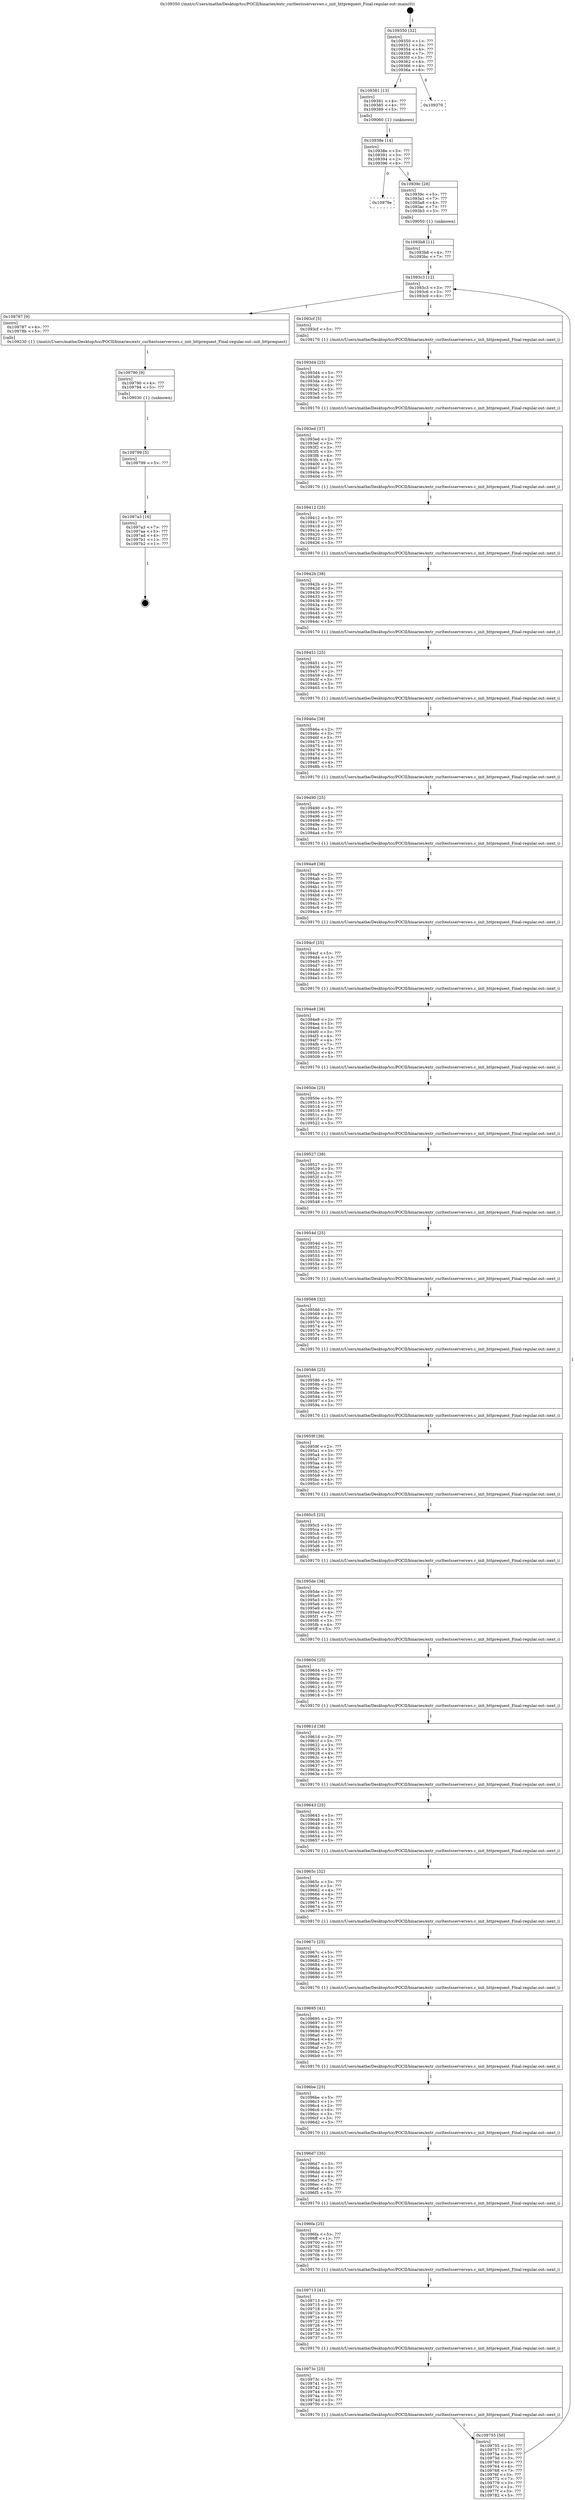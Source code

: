 digraph "0x109350" {
  label = "0x109350 (/mnt/c/Users/mathe/Desktop/tcc/POCII/binaries/extr_curltestsserversws.c_init_httprequest_Final-regular.out::main(0))"
  labelloc = "t"
  node[shape=record]

  Entry [label="",width=0.3,height=0.3,shape=circle,fillcolor=black,style=filled]
  "0x109350" [label="{
     0x109350 [32]\l
     | [instrs]\l
     &nbsp;&nbsp;0x109350 \<+1\>: ???\l
     &nbsp;&nbsp;0x109351 \<+3\>: ???\l
     &nbsp;&nbsp;0x109354 \<+4\>: ???\l
     &nbsp;&nbsp;0x109358 \<+7\>: ???\l
     &nbsp;&nbsp;0x10935f \<+3\>: ???\l
     &nbsp;&nbsp;0x109362 \<+4\>: ???\l
     &nbsp;&nbsp;0x109366 \<+4\>: ???\l
     &nbsp;&nbsp;0x10936a \<+6\>: ???\l
  }"]
  "0x109381" [label="{
     0x109381 [13]\l
     | [instrs]\l
     &nbsp;&nbsp;0x109381 \<+4\>: ???\l
     &nbsp;&nbsp;0x109385 \<+4\>: ???\l
     &nbsp;&nbsp;0x109389 \<+5\>: ???\l
     | [calls]\l
     &nbsp;&nbsp;0x109060 \{1\} (unknown)\l
  }"]
  "0x109370" [label="{
     0x109370\l
  }", style=dashed]
  "0x10938e" [label="{
     0x10938e [14]\l
     | [instrs]\l
     &nbsp;&nbsp;0x10938e \<+3\>: ???\l
     &nbsp;&nbsp;0x109391 \<+3\>: ???\l
     &nbsp;&nbsp;0x109394 \<+2\>: ???\l
     &nbsp;&nbsp;0x109396 \<+6\>: ???\l
  }"]
  "0x10979e" [label="{
     0x10979e\l
  }", style=dashed]
  "0x10939c" [label="{
     0x10939c [28]\l
     | [instrs]\l
     &nbsp;&nbsp;0x10939c \<+5\>: ???\l
     &nbsp;&nbsp;0x1093a1 \<+7\>: ???\l
     &nbsp;&nbsp;0x1093a8 \<+4\>: ???\l
     &nbsp;&nbsp;0x1093ac \<+7\>: ???\l
     &nbsp;&nbsp;0x1093b3 \<+5\>: ???\l
     | [calls]\l
     &nbsp;&nbsp;0x109050 \{1\} (unknown)\l
  }"]
  Exit [label="",width=0.3,height=0.3,shape=circle,fillcolor=black,style=filled,peripheries=2]
  "0x1093c3" [label="{
     0x1093c3 [12]\l
     | [instrs]\l
     &nbsp;&nbsp;0x1093c3 \<+3\>: ???\l
     &nbsp;&nbsp;0x1093c6 \<+3\>: ???\l
     &nbsp;&nbsp;0x1093c9 \<+6\>: ???\l
  }"]
  "0x109787" [label="{
     0x109787 [9]\l
     | [instrs]\l
     &nbsp;&nbsp;0x109787 \<+4\>: ???\l
     &nbsp;&nbsp;0x10978b \<+5\>: ???\l
     | [calls]\l
     &nbsp;&nbsp;0x109230 \{1\} (/mnt/c/Users/mathe/Desktop/tcc/POCII/binaries/extr_curltestsserversws.c_init_httprequest_Final-regular.out::init_httprequest)\l
  }"]
  "0x1093cf" [label="{
     0x1093cf [5]\l
     | [instrs]\l
     &nbsp;&nbsp;0x1093cf \<+5\>: ???\l
     | [calls]\l
     &nbsp;&nbsp;0x109170 \{1\} (/mnt/c/Users/mathe/Desktop/tcc/POCII/binaries/extr_curltestsserversws.c_init_httprequest_Final-regular.out::next_i)\l
  }"]
  "0x1093d4" [label="{
     0x1093d4 [25]\l
     | [instrs]\l
     &nbsp;&nbsp;0x1093d4 \<+5\>: ???\l
     &nbsp;&nbsp;0x1093d9 \<+1\>: ???\l
     &nbsp;&nbsp;0x1093da \<+2\>: ???\l
     &nbsp;&nbsp;0x1093dc \<+6\>: ???\l
     &nbsp;&nbsp;0x1093e2 \<+3\>: ???\l
     &nbsp;&nbsp;0x1093e5 \<+3\>: ???\l
     &nbsp;&nbsp;0x1093e8 \<+5\>: ???\l
     | [calls]\l
     &nbsp;&nbsp;0x109170 \{1\} (/mnt/c/Users/mathe/Desktop/tcc/POCII/binaries/extr_curltestsserversws.c_init_httprequest_Final-regular.out::next_i)\l
  }"]
  "0x1093ed" [label="{
     0x1093ed [37]\l
     | [instrs]\l
     &nbsp;&nbsp;0x1093ed \<+2\>: ???\l
     &nbsp;&nbsp;0x1093ef \<+3\>: ???\l
     &nbsp;&nbsp;0x1093f2 \<+3\>: ???\l
     &nbsp;&nbsp;0x1093f5 \<+3\>: ???\l
     &nbsp;&nbsp;0x1093f8 \<+4\>: ???\l
     &nbsp;&nbsp;0x1093fc \<+4\>: ???\l
     &nbsp;&nbsp;0x109400 \<+7\>: ???\l
     &nbsp;&nbsp;0x109407 \<+3\>: ???\l
     &nbsp;&nbsp;0x10940a \<+3\>: ???\l
     &nbsp;&nbsp;0x10940d \<+5\>: ???\l
     | [calls]\l
     &nbsp;&nbsp;0x109170 \{1\} (/mnt/c/Users/mathe/Desktop/tcc/POCII/binaries/extr_curltestsserversws.c_init_httprequest_Final-regular.out::next_i)\l
  }"]
  "0x109412" [label="{
     0x109412 [25]\l
     | [instrs]\l
     &nbsp;&nbsp;0x109412 \<+5\>: ???\l
     &nbsp;&nbsp;0x109417 \<+1\>: ???\l
     &nbsp;&nbsp;0x109418 \<+2\>: ???\l
     &nbsp;&nbsp;0x10941a \<+6\>: ???\l
     &nbsp;&nbsp;0x109420 \<+3\>: ???\l
     &nbsp;&nbsp;0x109423 \<+3\>: ???\l
     &nbsp;&nbsp;0x109426 \<+5\>: ???\l
     | [calls]\l
     &nbsp;&nbsp;0x109170 \{1\} (/mnt/c/Users/mathe/Desktop/tcc/POCII/binaries/extr_curltestsserversws.c_init_httprequest_Final-regular.out::next_i)\l
  }"]
  "0x10942b" [label="{
     0x10942b [38]\l
     | [instrs]\l
     &nbsp;&nbsp;0x10942b \<+2\>: ???\l
     &nbsp;&nbsp;0x10942d \<+3\>: ???\l
     &nbsp;&nbsp;0x109430 \<+3\>: ???\l
     &nbsp;&nbsp;0x109433 \<+3\>: ???\l
     &nbsp;&nbsp;0x109436 \<+4\>: ???\l
     &nbsp;&nbsp;0x10943a \<+4\>: ???\l
     &nbsp;&nbsp;0x10943e \<+7\>: ???\l
     &nbsp;&nbsp;0x109445 \<+3\>: ???\l
     &nbsp;&nbsp;0x109448 \<+4\>: ???\l
     &nbsp;&nbsp;0x10944c \<+5\>: ???\l
     | [calls]\l
     &nbsp;&nbsp;0x109170 \{1\} (/mnt/c/Users/mathe/Desktop/tcc/POCII/binaries/extr_curltestsserversws.c_init_httprequest_Final-regular.out::next_i)\l
  }"]
  "0x109451" [label="{
     0x109451 [25]\l
     | [instrs]\l
     &nbsp;&nbsp;0x109451 \<+5\>: ???\l
     &nbsp;&nbsp;0x109456 \<+1\>: ???\l
     &nbsp;&nbsp;0x109457 \<+2\>: ???\l
     &nbsp;&nbsp;0x109459 \<+6\>: ???\l
     &nbsp;&nbsp;0x10945f \<+3\>: ???\l
     &nbsp;&nbsp;0x109462 \<+3\>: ???\l
     &nbsp;&nbsp;0x109465 \<+5\>: ???\l
     | [calls]\l
     &nbsp;&nbsp;0x109170 \{1\} (/mnt/c/Users/mathe/Desktop/tcc/POCII/binaries/extr_curltestsserversws.c_init_httprequest_Final-regular.out::next_i)\l
  }"]
  "0x10946a" [label="{
     0x10946a [38]\l
     | [instrs]\l
     &nbsp;&nbsp;0x10946a \<+2\>: ???\l
     &nbsp;&nbsp;0x10946c \<+3\>: ???\l
     &nbsp;&nbsp;0x10946f \<+3\>: ???\l
     &nbsp;&nbsp;0x109472 \<+3\>: ???\l
     &nbsp;&nbsp;0x109475 \<+4\>: ???\l
     &nbsp;&nbsp;0x109479 \<+4\>: ???\l
     &nbsp;&nbsp;0x10947d \<+7\>: ???\l
     &nbsp;&nbsp;0x109484 \<+3\>: ???\l
     &nbsp;&nbsp;0x109487 \<+4\>: ???\l
     &nbsp;&nbsp;0x10948b \<+5\>: ???\l
     | [calls]\l
     &nbsp;&nbsp;0x109170 \{1\} (/mnt/c/Users/mathe/Desktop/tcc/POCII/binaries/extr_curltestsserversws.c_init_httprequest_Final-regular.out::next_i)\l
  }"]
  "0x109490" [label="{
     0x109490 [25]\l
     | [instrs]\l
     &nbsp;&nbsp;0x109490 \<+5\>: ???\l
     &nbsp;&nbsp;0x109495 \<+1\>: ???\l
     &nbsp;&nbsp;0x109496 \<+2\>: ???\l
     &nbsp;&nbsp;0x109498 \<+6\>: ???\l
     &nbsp;&nbsp;0x10949e \<+3\>: ???\l
     &nbsp;&nbsp;0x1094a1 \<+3\>: ???\l
     &nbsp;&nbsp;0x1094a4 \<+5\>: ???\l
     | [calls]\l
     &nbsp;&nbsp;0x109170 \{1\} (/mnt/c/Users/mathe/Desktop/tcc/POCII/binaries/extr_curltestsserversws.c_init_httprequest_Final-regular.out::next_i)\l
  }"]
  "0x1094a9" [label="{
     0x1094a9 [38]\l
     | [instrs]\l
     &nbsp;&nbsp;0x1094a9 \<+2\>: ???\l
     &nbsp;&nbsp;0x1094ab \<+3\>: ???\l
     &nbsp;&nbsp;0x1094ae \<+3\>: ???\l
     &nbsp;&nbsp;0x1094b1 \<+3\>: ???\l
     &nbsp;&nbsp;0x1094b4 \<+4\>: ???\l
     &nbsp;&nbsp;0x1094b8 \<+4\>: ???\l
     &nbsp;&nbsp;0x1094bc \<+7\>: ???\l
     &nbsp;&nbsp;0x1094c3 \<+3\>: ???\l
     &nbsp;&nbsp;0x1094c6 \<+4\>: ???\l
     &nbsp;&nbsp;0x1094ca \<+5\>: ???\l
     | [calls]\l
     &nbsp;&nbsp;0x109170 \{1\} (/mnt/c/Users/mathe/Desktop/tcc/POCII/binaries/extr_curltestsserversws.c_init_httprequest_Final-regular.out::next_i)\l
  }"]
  "0x1094cf" [label="{
     0x1094cf [25]\l
     | [instrs]\l
     &nbsp;&nbsp;0x1094cf \<+5\>: ???\l
     &nbsp;&nbsp;0x1094d4 \<+1\>: ???\l
     &nbsp;&nbsp;0x1094d5 \<+2\>: ???\l
     &nbsp;&nbsp;0x1094d7 \<+6\>: ???\l
     &nbsp;&nbsp;0x1094dd \<+3\>: ???\l
     &nbsp;&nbsp;0x1094e0 \<+3\>: ???\l
     &nbsp;&nbsp;0x1094e3 \<+5\>: ???\l
     | [calls]\l
     &nbsp;&nbsp;0x109170 \{1\} (/mnt/c/Users/mathe/Desktop/tcc/POCII/binaries/extr_curltestsserversws.c_init_httprequest_Final-regular.out::next_i)\l
  }"]
  "0x1094e8" [label="{
     0x1094e8 [38]\l
     | [instrs]\l
     &nbsp;&nbsp;0x1094e8 \<+2\>: ???\l
     &nbsp;&nbsp;0x1094ea \<+3\>: ???\l
     &nbsp;&nbsp;0x1094ed \<+3\>: ???\l
     &nbsp;&nbsp;0x1094f0 \<+3\>: ???\l
     &nbsp;&nbsp;0x1094f3 \<+4\>: ???\l
     &nbsp;&nbsp;0x1094f7 \<+4\>: ???\l
     &nbsp;&nbsp;0x1094fb \<+7\>: ???\l
     &nbsp;&nbsp;0x109502 \<+3\>: ???\l
     &nbsp;&nbsp;0x109505 \<+4\>: ???\l
     &nbsp;&nbsp;0x109509 \<+5\>: ???\l
     | [calls]\l
     &nbsp;&nbsp;0x109170 \{1\} (/mnt/c/Users/mathe/Desktop/tcc/POCII/binaries/extr_curltestsserversws.c_init_httprequest_Final-regular.out::next_i)\l
  }"]
  "0x10950e" [label="{
     0x10950e [25]\l
     | [instrs]\l
     &nbsp;&nbsp;0x10950e \<+5\>: ???\l
     &nbsp;&nbsp;0x109513 \<+1\>: ???\l
     &nbsp;&nbsp;0x109514 \<+2\>: ???\l
     &nbsp;&nbsp;0x109516 \<+6\>: ???\l
     &nbsp;&nbsp;0x10951c \<+3\>: ???\l
     &nbsp;&nbsp;0x10951f \<+3\>: ???\l
     &nbsp;&nbsp;0x109522 \<+5\>: ???\l
     | [calls]\l
     &nbsp;&nbsp;0x109170 \{1\} (/mnt/c/Users/mathe/Desktop/tcc/POCII/binaries/extr_curltestsserversws.c_init_httprequest_Final-regular.out::next_i)\l
  }"]
  "0x109527" [label="{
     0x109527 [38]\l
     | [instrs]\l
     &nbsp;&nbsp;0x109527 \<+2\>: ???\l
     &nbsp;&nbsp;0x109529 \<+3\>: ???\l
     &nbsp;&nbsp;0x10952c \<+3\>: ???\l
     &nbsp;&nbsp;0x10952f \<+3\>: ???\l
     &nbsp;&nbsp;0x109532 \<+4\>: ???\l
     &nbsp;&nbsp;0x109536 \<+4\>: ???\l
     &nbsp;&nbsp;0x10953a \<+7\>: ???\l
     &nbsp;&nbsp;0x109541 \<+3\>: ???\l
     &nbsp;&nbsp;0x109544 \<+4\>: ???\l
     &nbsp;&nbsp;0x109548 \<+5\>: ???\l
     | [calls]\l
     &nbsp;&nbsp;0x109170 \{1\} (/mnt/c/Users/mathe/Desktop/tcc/POCII/binaries/extr_curltestsserversws.c_init_httprequest_Final-regular.out::next_i)\l
  }"]
  "0x10954d" [label="{
     0x10954d [25]\l
     | [instrs]\l
     &nbsp;&nbsp;0x10954d \<+5\>: ???\l
     &nbsp;&nbsp;0x109552 \<+1\>: ???\l
     &nbsp;&nbsp;0x109553 \<+2\>: ???\l
     &nbsp;&nbsp;0x109555 \<+6\>: ???\l
     &nbsp;&nbsp;0x10955b \<+3\>: ???\l
     &nbsp;&nbsp;0x10955e \<+3\>: ???\l
     &nbsp;&nbsp;0x109561 \<+5\>: ???\l
     | [calls]\l
     &nbsp;&nbsp;0x109170 \{1\} (/mnt/c/Users/mathe/Desktop/tcc/POCII/binaries/extr_curltestsserversws.c_init_httprequest_Final-regular.out::next_i)\l
  }"]
  "0x109566" [label="{
     0x109566 [32]\l
     | [instrs]\l
     &nbsp;&nbsp;0x109566 \<+3\>: ???\l
     &nbsp;&nbsp;0x109569 \<+3\>: ???\l
     &nbsp;&nbsp;0x10956c \<+4\>: ???\l
     &nbsp;&nbsp;0x109570 \<+4\>: ???\l
     &nbsp;&nbsp;0x109574 \<+7\>: ???\l
     &nbsp;&nbsp;0x10957b \<+3\>: ???\l
     &nbsp;&nbsp;0x10957e \<+3\>: ???\l
     &nbsp;&nbsp;0x109581 \<+5\>: ???\l
     | [calls]\l
     &nbsp;&nbsp;0x109170 \{1\} (/mnt/c/Users/mathe/Desktop/tcc/POCII/binaries/extr_curltestsserversws.c_init_httprequest_Final-regular.out::next_i)\l
  }"]
  "0x109586" [label="{
     0x109586 [25]\l
     | [instrs]\l
     &nbsp;&nbsp;0x109586 \<+5\>: ???\l
     &nbsp;&nbsp;0x10958b \<+1\>: ???\l
     &nbsp;&nbsp;0x10958c \<+2\>: ???\l
     &nbsp;&nbsp;0x10958e \<+6\>: ???\l
     &nbsp;&nbsp;0x109594 \<+3\>: ???\l
     &nbsp;&nbsp;0x109597 \<+3\>: ???\l
     &nbsp;&nbsp;0x10959a \<+5\>: ???\l
     | [calls]\l
     &nbsp;&nbsp;0x109170 \{1\} (/mnt/c/Users/mathe/Desktop/tcc/POCII/binaries/extr_curltestsserversws.c_init_httprequest_Final-regular.out::next_i)\l
  }"]
  "0x10959f" [label="{
     0x10959f [38]\l
     | [instrs]\l
     &nbsp;&nbsp;0x10959f \<+2\>: ???\l
     &nbsp;&nbsp;0x1095a1 \<+3\>: ???\l
     &nbsp;&nbsp;0x1095a4 \<+3\>: ???\l
     &nbsp;&nbsp;0x1095a7 \<+3\>: ???\l
     &nbsp;&nbsp;0x1095aa \<+4\>: ???\l
     &nbsp;&nbsp;0x1095ae \<+4\>: ???\l
     &nbsp;&nbsp;0x1095b2 \<+7\>: ???\l
     &nbsp;&nbsp;0x1095b9 \<+3\>: ???\l
     &nbsp;&nbsp;0x1095bc \<+4\>: ???\l
     &nbsp;&nbsp;0x1095c0 \<+5\>: ???\l
     | [calls]\l
     &nbsp;&nbsp;0x109170 \{1\} (/mnt/c/Users/mathe/Desktop/tcc/POCII/binaries/extr_curltestsserversws.c_init_httprequest_Final-regular.out::next_i)\l
  }"]
  "0x1095c5" [label="{
     0x1095c5 [25]\l
     | [instrs]\l
     &nbsp;&nbsp;0x1095c5 \<+5\>: ???\l
     &nbsp;&nbsp;0x1095ca \<+1\>: ???\l
     &nbsp;&nbsp;0x1095cb \<+2\>: ???\l
     &nbsp;&nbsp;0x1095cd \<+6\>: ???\l
     &nbsp;&nbsp;0x1095d3 \<+3\>: ???\l
     &nbsp;&nbsp;0x1095d6 \<+3\>: ???\l
     &nbsp;&nbsp;0x1095d9 \<+5\>: ???\l
     | [calls]\l
     &nbsp;&nbsp;0x109170 \{1\} (/mnt/c/Users/mathe/Desktop/tcc/POCII/binaries/extr_curltestsserversws.c_init_httprequest_Final-regular.out::next_i)\l
  }"]
  "0x1095de" [label="{
     0x1095de [38]\l
     | [instrs]\l
     &nbsp;&nbsp;0x1095de \<+2\>: ???\l
     &nbsp;&nbsp;0x1095e0 \<+3\>: ???\l
     &nbsp;&nbsp;0x1095e3 \<+3\>: ???\l
     &nbsp;&nbsp;0x1095e6 \<+3\>: ???\l
     &nbsp;&nbsp;0x1095e9 \<+4\>: ???\l
     &nbsp;&nbsp;0x1095ed \<+4\>: ???\l
     &nbsp;&nbsp;0x1095f1 \<+7\>: ???\l
     &nbsp;&nbsp;0x1095f8 \<+3\>: ???\l
     &nbsp;&nbsp;0x1095fb \<+4\>: ???\l
     &nbsp;&nbsp;0x1095ff \<+5\>: ???\l
     | [calls]\l
     &nbsp;&nbsp;0x109170 \{1\} (/mnt/c/Users/mathe/Desktop/tcc/POCII/binaries/extr_curltestsserversws.c_init_httprequest_Final-regular.out::next_i)\l
  }"]
  "0x109604" [label="{
     0x109604 [25]\l
     | [instrs]\l
     &nbsp;&nbsp;0x109604 \<+5\>: ???\l
     &nbsp;&nbsp;0x109609 \<+1\>: ???\l
     &nbsp;&nbsp;0x10960a \<+2\>: ???\l
     &nbsp;&nbsp;0x10960c \<+6\>: ???\l
     &nbsp;&nbsp;0x109612 \<+3\>: ???\l
     &nbsp;&nbsp;0x109615 \<+3\>: ???\l
     &nbsp;&nbsp;0x109618 \<+5\>: ???\l
     | [calls]\l
     &nbsp;&nbsp;0x109170 \{1\} (/mnt/c/Users/mathe/Desktop/tcc/POCII/binaries/extr_curltestsserversws.c_init_httprequest_Final-regular.out::next_i)\l
  }"]
  "0x10961d" [label="{
     0x10961d [38]\l
     | [instrs]\l
     &nbsp;&nbsp;0x10961d \<+2\>: ???\l
     &nbsp;&nbsp;0x10961f \<+3\>: ???\l
     &nbsp;&nbsp;0x109622 \<+3\>: ???\l
     &nbsp;&nbsp;0x109625 \<+3\>: ???\l
     &nbsp;&nbsp;0x109628 \<+4\>: ???\l
     &nbsp;&nbsp;0x10962c \<+4\>: ???\l
     &nbsp;&nbsp;0x109630 \<+7\>: ???\l
     &nbsp;&nbsp;0x109637 \<+3\>: ???\l
     &nbsp;&nbsp;0x10963a \<+4\>: ???\l
     &nbsp;&nbsp;0x10963e \<+5\>: ???\l
     | [calls]\l
     &nbsp;&nbsp;0x109170 \{1\} (/mnt/c/Users/mathe/Desktop/tcc/POCII/binaries/extr_curltestsserversws.c_init_httprequest_Final-regular.out::next_i)\l
  }"]
  "0x109643" [label="{
     0x109643 [25]\l
     | [instrs]\l
     &nbsp;&nbsp;0x109643 \<+5\>: ???\l
     &nbsp;&nbsp;0x109648 \<+1\>: ???\l
     &nbsp;&nbsp;0x109649 \<+2\>: ???\l
     &nbsp;&nbsp;0x10964b \<+6\>: ???\l
     &nbsp;&nbsp;0x109651 \<+3\>: ???\l
     &nbsp;&nbsp;0x109654 \<+3\>: ???\l
     &nbsp;&nbsp;0x109657 \<+5\>: ???\l
     | [calls]\l
     &nbsp;&nbsp;0x109170 \{1\} (/mnt/c/Users/mathe/Desktop/tcc/POCII/binaries/extr_curltestsserversws.c_init_httprequest_Final-regular.out::next_i)\l
  }"]
  "0x10965c" [label="{
     0x10965c [32]\l
     | [instrs]\l
     &nbsp;&nbsp;0x10965c \<+3\>: ???\l
     &nbsp;&nbsp;0x10965f \<+3\>: ???\l
     &nbsp;&nbsp;0x109662 \<+4\>: ???\l
     &nbsp;&nbsp;0x109666 \<+4\>: ???\l
     &nbsp;&nbsp;0x10966a \<+7\>: ???\l
     &nbsp;&nbsp;0x109671 \<+3\>: ???\l
     &nbsp;&nbsp;0x109674 \<+3\>: ???\l
     &nbsp;&nbsp;0x109677 \<+5\>: ???\l
     | [calls]\l
     &nbsp;&nbsp;0x109170 \{1\} (/mnt/c/Users/mathe/Desktop/tcc/POCII/binaries/extr_curltestsserversws.c_init_httprequest_Final-regular.out::next_i)\l
  }"]
  "0x10967c" [label="{
     0x10967c [25]\l
     | [instrs]\l
     &nbsp;&nbsp;0x10967c \<+5\>: ???\l
     &nbsp;&nbsp;0x109681 \<+1\>: ???\l
     &nbsp;&nbsp;0x109682 \<+2\>: ???\l
     &nbsp;&nbsp;0x109684 \<+6\>: ???\l
     &nbsp;&nbsp;0x10968a \<+3\>: ???\l
     &nbsp;&nbsp;0x10968d \<+3\>: ???\l
     &nbsp;&nbsp;0x109690 \<+5\>: ???\l
     | [calls]\l
     &nbsp;&nbsp;0x109170 \{1\} (/mnt/c/Users/mathe/Desktop/tcc/POCII/binaries/extr_curltestsserversws.c_init_httprequest_Final-regular.out::next_i)\l
  }"]
  "0x109695" [label="{
     0x109695 [41]\l
     | [instrs]\l
     &nbsp;&nbsp;0x109695 \<+2\>: ???\l
     &nbsp;&nbsp;0x109697 \<+3\>: ???\l
     &nbsp;&nbsp;0x10969a \<+3\>: ???\l
     &nbsp;&nbsp;0x10969d \<+3\>: ???\l
     &nbsp;&nbsp;0x1096a0 \<+4\>: ???\l
     &nbsp;&nbsp;0x1096a4 \<+4\>: ???\l
     &nbsp;&nbsp;0x1096a8 \<+7\>: ???\l
     &nbsp;&nbsp;0x1096af \<+3\>: ???\l
     &nbsp;&nbsp;0x1096b2 \<+7\>: ???\l
     &nbsp;&nbsp;0x1096b9 \<+5\>: ???\l
     | [calls]\l
     &nbsp;&nbsp;0x109170 \{1\} (/mnt/c/Users/mathe/Desktop/tcc/POCII/binaries/extr_curltestsserversws.c_init_httprequest_Final-regular.out::next_i)\l
  }"]
  "0x1096be" [label="{
     0x1096be [25]\l
     | [instrs]\l
     &nbsp;&nbsp;0x1096be \<+5\>: ???\l
     &nbsp;&nbsp;0x1096c3 \<+1\>: ???\l
     &nbsp;&nbsp;0x1096c4 \<+2\>: ???\l
     &nbsp;&nbsp;0x1096c6 \<+6\>: ???\l
     &nbsp;&nbsp;0x1096cc \<+3\>: ???\l
     &nbsp;&nbsp;0x1096cf \<+3\>: ???\l
     &nbsp;&nbsp;0x1096d2 \<+5\>: ???\l
     | [calls]\l
     &nbsp;&nbsp;0x109170 \{1\} (/mnt/c/Users/mathe/Desktop/tcc/POCII/binaries/extr_curltestsserversws.c_init_httprequest_Final-regular.out::next_i)\l
  }"]
  "0x1096d7" [label="{
     0x1096d7 [35]\l
     | [instrs]\l
     &nbsp;&nbsp;0x1096d7 \<+3\>: ???\l
     &nbsp;&nbsp;0x1096da \<+3\>: ???\l
     &nbsp;&nbsp;0x1096dd \<+4\>: ???\l
     &nbsp;&nbsp;0x1096e1 \<+4\>: ???\l
     &nbsp;&nbsp;0x1096e5 \<+7\>: ???\l
     &nbsp;&nbsp;0x1096ec \<+3\>: ???\l
     &nbsp;&nbsp;0x1096ef \<+6\>: ???\l
     &nbsp;&nbsp;0x1096f5 \<+5\>: ???\l
     | [calls]\l
     &nbsp;&nbsp;0x109170 \{1\} (/mnt/c/Users/mathe/Desktop/tcc/POCII/binaries/extr_curltestsserversws.c_init_httprequest_Final-regular.out::next_i)\l
  }"]
  "0x1096fa" [label="{
     0x1096fa [25]\l
     | [instrs]\l
     &nbsp;&nbsp;0x1096fa \<+5\>: ???\l
     &nbsp;&nbsp;0x1096ff \<+1\>: ???\l
     &nbsp;&nbsp;0x109700 \<+2\>: ???\l
     &nbsp;&nbsp;0x109702 \<+6\>: ???\l
     &nbsp;&nbsp;0x109708 \<+3\>: ???\l
     &nbsp;&nbsp;0x10970b \<+3\>: ???\l
     &nbsp;&nbsp;0x10970e \<+5\>: ???\l
     | [calls]\l
     &nbsp;&nbsp;0x109170 \{1\} (/mnt/c/Users/mathe/Desktop/tcc/POCII/binaries/extr_curltestsserversws.c_init_httprequest_Final-regular.out::next_i)\l
  }"]
  "0x109713" [label="{
     0x109713 [41]\l
     | [instrs]\l
     &nbsp;&nbsp;0x109713 \<+2\>: ???\l
     &nbsp;&nbsp;0x109715 \<+3\>: ???\l
     &nbsp;&nbsp;0x109718 \<+3\>: ???\l
     &nbsp;&nbsp;0x10971b \<+3\>: ???\l
     &nbsp;&nbsp;0x10971e \<+4\>: ???\l
     &nbsp;&nbsp;0x109722 \<+4\>: ???\l
     &nbsp;&nbsp;0x109726 \<+7\>: ???\l
     &nbsp;&nbsp;0x10972d \<+3\>: ???\l
     &nbsp;&nbsp;0x109730 \<+7\>: ???\l
     &nbsp;&nbsp;0x109737 \<+5\>: ???\l
     | [calls]\l
     &nbsp;&nbsp;0x109170 \{1\} (/mnt/c/Users/mathe/Desktop/tcc/POCII/binaries/extr_curltestsserversws.c_init_httprequest_Final-regular.out::next_i)\l
  }"]
  "0x10973c" [label="{
     0x10973c [25]\l
     | [instrs]\l
     &nbsp;&nbsp;0x10973c \<+5\>: ???\l
     &nbsp;&nbsp;0x109741 \<+1\>: ???\l
     &nbsp;&nbsp;0x109742 \<+2\>: ???\l
     &nbsp;&nbsp;0x109744 \<+6\>: ???\l
     &nbsp;&nbsp;0x10974a \<+3\>: ???\l
     &nbsp;&nbsp;0x10974d \<+3\>: ???\l
     &nbsp;&nbsp;0x109750 \<+5\>: ???\l
     | [calls]\l
     &nbsp;&nbsp;0x109170 \{1\} (/mnt/c/Users/mathe/Desktop/tcc/POCII/binaries/extr_curltestsserversws.c_init_httprequest_Final-regular.out::next_i)\l
  }"]
  "0x109755" [label="{
     0x109755 [50]\l
     | [instrs]\l
     &nbsp;&nbsp;0x109755 \<+2\>: ???\l
     &nbsp;&nbsp;0x109757 \<+3\>: ???\l
     &nbsp;&nbsp;0x10975a \<+3\>: ???\l
     &nbsp;&nbsp;0x10975d \<+3\>: ???\l
     &nbsp;&nbsp;0x109760 \<+4\>: ???\l
     &nbsp;&nbsp;0x109764 \<+4\>: ???\l
     &nbsp;&nbsp;0x109768 \<+7\>: ???\l
     &nbsp;&nbsp;0x10976f \<+3\>: ???\l
     &nbsp;&nbsp;0x109772 \<+7\>: ???\l
     &nbsp;&nbsp;0x109779 \<+3\>: ???\l
     &nbsp;&nbsp;0x10977c \<+3\>: ???\l
     &nbsp;&nbsp;0x10977f \<+3\>: ???\l
     &nbsp;&nbsp;0x109782 \<+5\>: ???\l
  }"]
  "0x1093b8" [label="{
     0x1093b8 [11]\l
     | [instrs]\l
     &nbsp;&nbsp;0x1093b8 \<+4\>: ???\l
     &nbsp;&nbsp;0x1093bc \<+7\>: ???\l
  }"]
  "0x109790" [label="{
     0x109790 [9]\l
     | [instrs]\l
     &nbsp;&nbsp;0x109790 \<+4\>: ???\l
     &nbsp;&nbsp;0x109794 \<+5\>: ???\l
     | [calls]\l
     &nbsp;&nbsp;0x109030 \{1\} (unknown)\l
  }"]
  "0x109799" [label="{
     0x109799 [5]\l
     | [instrs]\l
     &nbsp;&nbsp;0x109799 \<+5\>: ???\l
  }"]
  "0x1097a3" [label="{
     0x1097a3 [16]\l
     | [instrs]\l
     &nbsp;&nbsp;0x1097a3 \<+7\>: ???\l
     &nbsp;&nbsp;0x1097aa \<+3\>: ???\l
     &nbsp;&nbsp;0x1097ad \<+4\>: ???\l
     &nbsp;&nbsp;0x1097b1 \<+1\>: ???\l
     &nbsp;&nbsp;0x1097b2 \<+1\>: ???\l
  }"]
  Entry -> "0x109350" [label=" 1"]
  "0x109350" -> "0x109381" [label=" 1"]
  "0x109350" -> "0x109370" [label=" 0"]
  "0x109381" -> "0x10938e" [label=" 1"]
  "0x10938e" -> "0x10979e" [label=" 0"]
  "0x10938e" -> "0x10939c" [label=" 1"]
  "0x1097a3" -> Exit [label=" 1"]
  "0x10939c" -> "0x1093b8" [label=" 1"]
  "0x1093c3" -> "0x109787" [label=" 1"]
  "0x1093c3" -> "0x1093cf" [label=" 1"]
  "0x1093cf" -> "0x1093d4" [label=" 1"]
  "0x1093d4" -> "0x1093ed" [label=" 1"]
  "0x1093ed" -> "0x109412" [label=" 1"]
  "0x109412" -> "0x10942b" [label=" 1"]
  "0x10942b" -> "0x109451" [label=" 1"]
  "0x109451" -> "0x10946a" [label=" 1"]
  "0x10946a" -> "0x109490" [label=" 1"]
  "0x109490" -> "0x1094a9" [label=" 1"]
  "0x1094a9" -> "0x1094cf" [label=" 1"]
  "0x1094cf" -> "0x1094e8" [label=" 1"]
  "0x1094e8" -> "0x10950e" [label=" 1"]
  "0x10950e" -> "0x109527" [label=" 1"]
  "0x109527" -> "0x10954d" [label=" 1"]
  "0x10954d" -> "0x109566" [label=" 1"]
  "0x109566" -> "0x109586" [label=" 1"]
  "0x109586" -> "0x10959f" [label=" 1"]
  "0x10959f" -> "0x1095c5" [label=" 1"]
  "0x1095c5" -> "0x1095de" [label=" 1"]
  "0x1095de" -> "0x109604" [label=" 1"]
  "0x109604" -> "0x10961d" [label=" 1"]
  "0x10961d" -> "0x109643" [label=" 1"]
  "0x109643" -> "0x10965c" [label=" 1"]
  "0x10965c" -> "0x10967c" [label=" 1"]
  "0x10967c" -> "0x109695" [label=" 1"]
  "0x109695" -> "0x1096be" [label=" 1"]
  "0x1096be" -> "0x1096d7" [label=" 1"]
  "0x1096d7" -> "0x1096fa" [label=" 1"]
  "0x1096fa" -> "0x109713" [label=" 1"]
  "0x109713" -> "0x10973c" [label=" 1"]
  "0x10973c" -> "0x109755" [label=" 1"]
  "0x1093b8" -> "0x1093c3" [label=" 1"]
  "0x109755" -> "0x1093c3" [label=" 1"]
  "0x109787" -> "0x109790" [label=" 1"]
  "0x109790" -> "0x109799" [label=" 1"]
  "0x109799" -> "0x1097a3" [label=" 1"]
}
